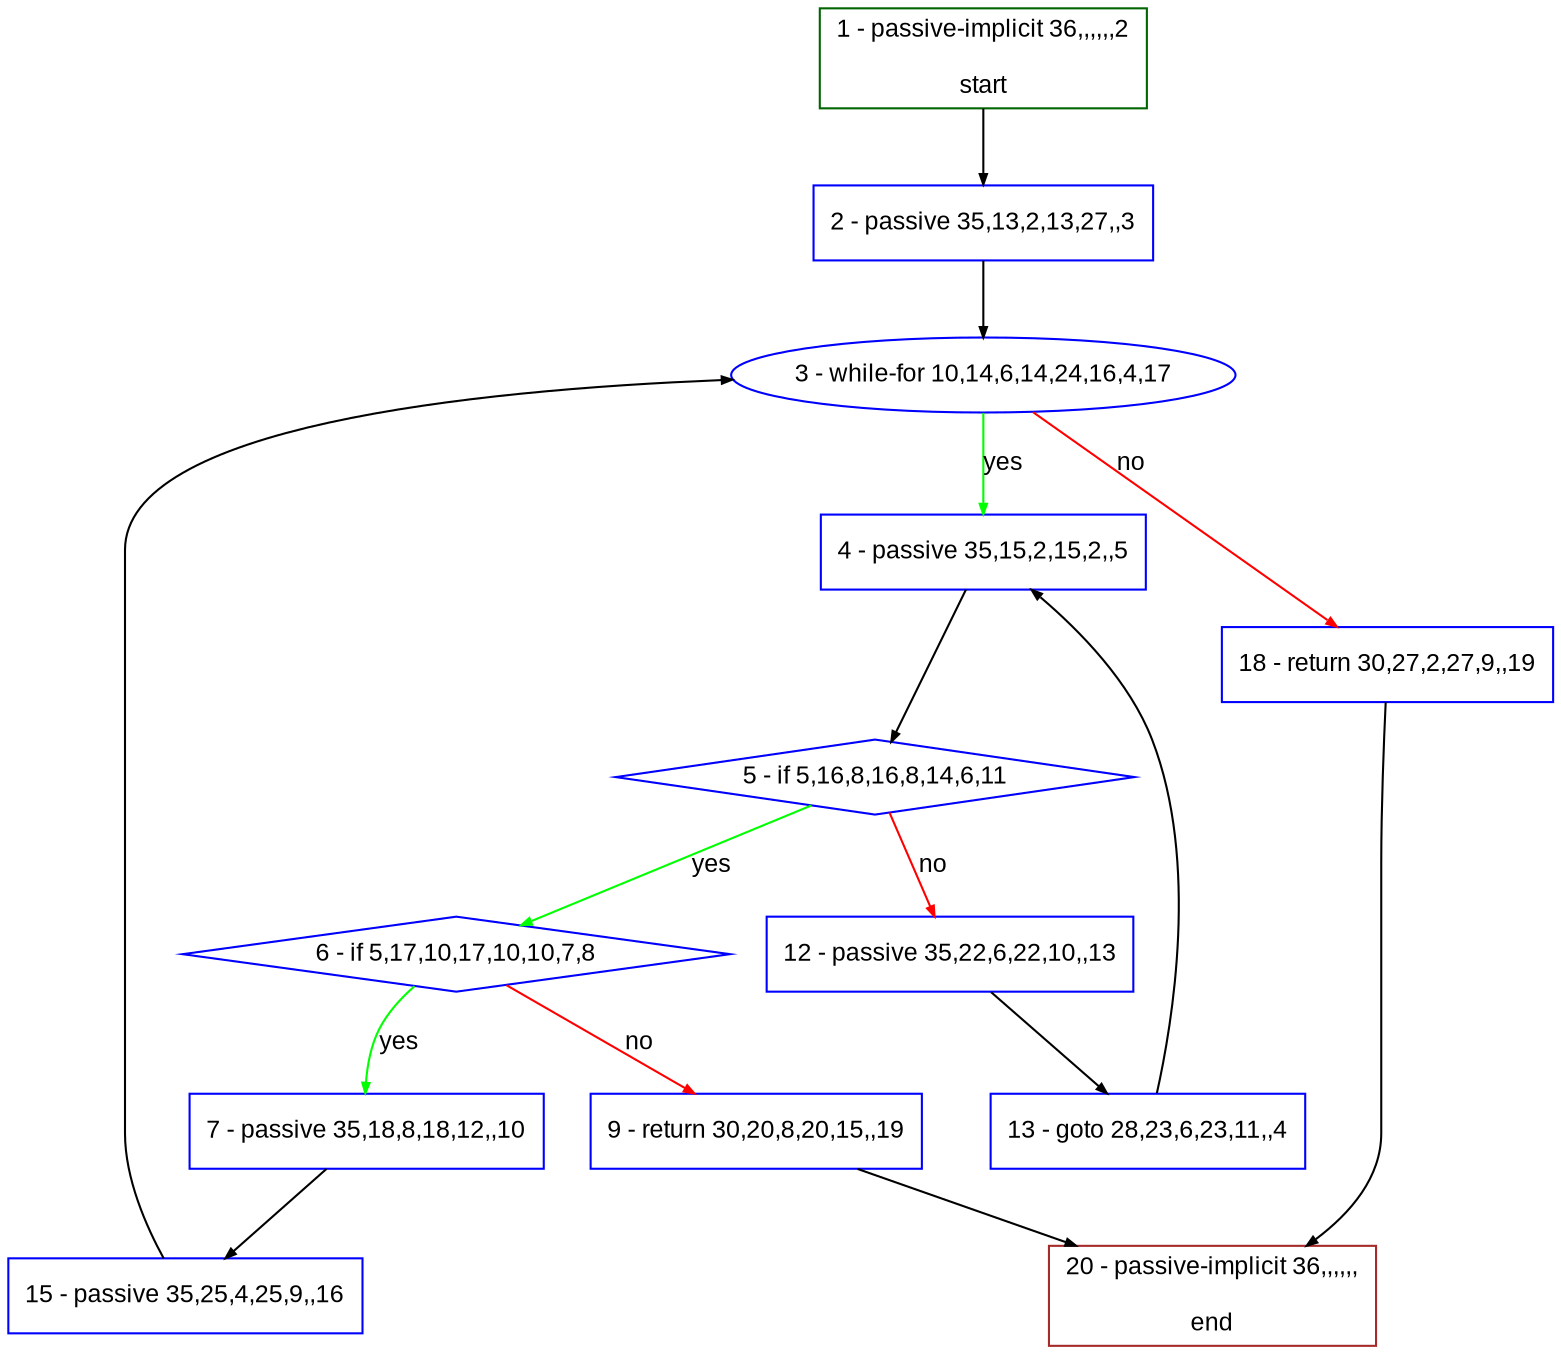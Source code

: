 digraph "" {
  graph [bgcolor="white", fillcolor="#FFFFCC", pack="true", packmode="clust", fontname="Arial", label="", fontsize="12", compound="true", style="rounded,filled"];
  node [node_initialized="no", fillcolor="white", fontname="Arial", label="", color="grey", fontsize="12", fixedsize="false", compound="true", shape="rectangle", style="filled"];
  edge [arrowtail="none", lhead="", fontcolor="black", fontname="Arial", label="", color="black", fontsize="12", arrowhead="normal", arrowsize="0.5", compound="true", ltail="", dir="forward"];
  __N1 [fillcolor="#ffffff", label="2 - passive 35,13,2,13,27,,3", color="#0000ff", shape="box", style="filled"];
  __N2 [fillcolor="#ffffff", label="1 - passive-implicit 36,,,,,,2\n\nstart", color="#006400", shape="box", style="filled"];
  __N3 [fillcolor="#ffffff", label="3 - while-for 10,14,6,14,24,16,4,17", color="#0000ff", shape="oval", style="filled"];
  __N4 [fillcolor="#ffffff", label="4 - passive 35,15,2,15,2,,5", color="#0000ff", shape="box", style="filled"];
  __N5 [fillcolor="#ffffff", label="18 - return 30,27,2,27,9,,19", color="#0000ff", shape="box", style="filled"];
  __N6 [fillcolor="#ffffff", label="5 - if 5,16,8,16,8,14,6,11", color="#0000ff", shape="diamond", style="filled"];
  __N7 [fillcolor="#ffffff", label="6 - if 5,17,10,17,10,10,7,8", color="#0000ff", shape="diamond", style="filled"];
  __N8 [fillcolor="#ffffff", label="12 - passive 35,22,6,22,10,,13", color="#0000ff", shape="box", style="filled"];
  __N9 [fillcolor="#ffffff", label="7 - passive 35,18,8,18,12,,10", color="#0000ff", shape="box", style="filled"];
  __N10 [fillcolor="#ffffff", label="9 - return 30,20,8,20,15,,19", color="#0000ff", shape="box", style="filled"];
  __N11 [fillcolor="#ffffff", label="15 - passive 35,25,4,25,9,,16", color="#0000ff", shape="box", style="filled"];
  __N12 [fillcolor="#ffffff", label="20 - passive-implicit 36,,,,,,\n\nend", color="#a52a2a", shape="box", style="filled"];
  __N13 [fillcolor="#ffffff", label="13 - goto 28,23,6,23,11,,4", color="#0000ff", shape="box", style="filled"];
  __N2 -> __N1 [arrowtail="none", color="#000000", label="", arrowhead="normal", dir="forward"];
  __N1 -> __N3 [arrowtail="none", color="#000000", label="", arrowhead="normal", dir="forward"];
  __N3 -> __N4 [arrowtail="none", color="#00ff00", label="yes", arrowhead="normal", dir="forward"];
  __N3 -> __N5 [arrowtail="none", color="#ff0000", label="no", arrowhead="normal", dir="forward"];
  __N4 -> __N6 [arrowtail="none", color="#000000", label="", arrowhead="normal", dir="forward"];
  __N6 -> __N7 [arrowtail="none", color="#00ff00", label="yes", arrowhead="normal", dir="forward"];
  __N6 -> __N8 [arrowtail="none", color="#ff0000", label="no", arrowhead="normal", dir="forward"];
  __N7 -> __N9 [arrowtail="none", color="#00ff00", label="yes", arrowhead="normal", dir="forward"];
  __N7 -> __N10 [arrowtail="none", color="#ff0000", label="no", arrowhead="normal", dir="forward"];
  __N9 -> __N11 [arrowtail="none", color="#000000", label="", arrowhead="normal", dir="forward"];
  __N10 -> __N12 [arrowtail="none", color="#000000", label="", arrowhead="normal", dir="forward"];
  __N8 -> __N13 [arrowtail="none", color="#000000", label="", arrowhead="normal", dir="forward"];
  __N13 -> __N4 [arrowtail="none", color="#000000", label="", arrowhead="normal", dir="forward"];
  __N11 -> __N3 [arrowtail="none", color="#000000", label="", arrowhead="normal", dir="forward"];
  __N5 -> __N12 [arrowtail="none", color="#000000", label="", arrowhead="normal", dir="forward"];
}
